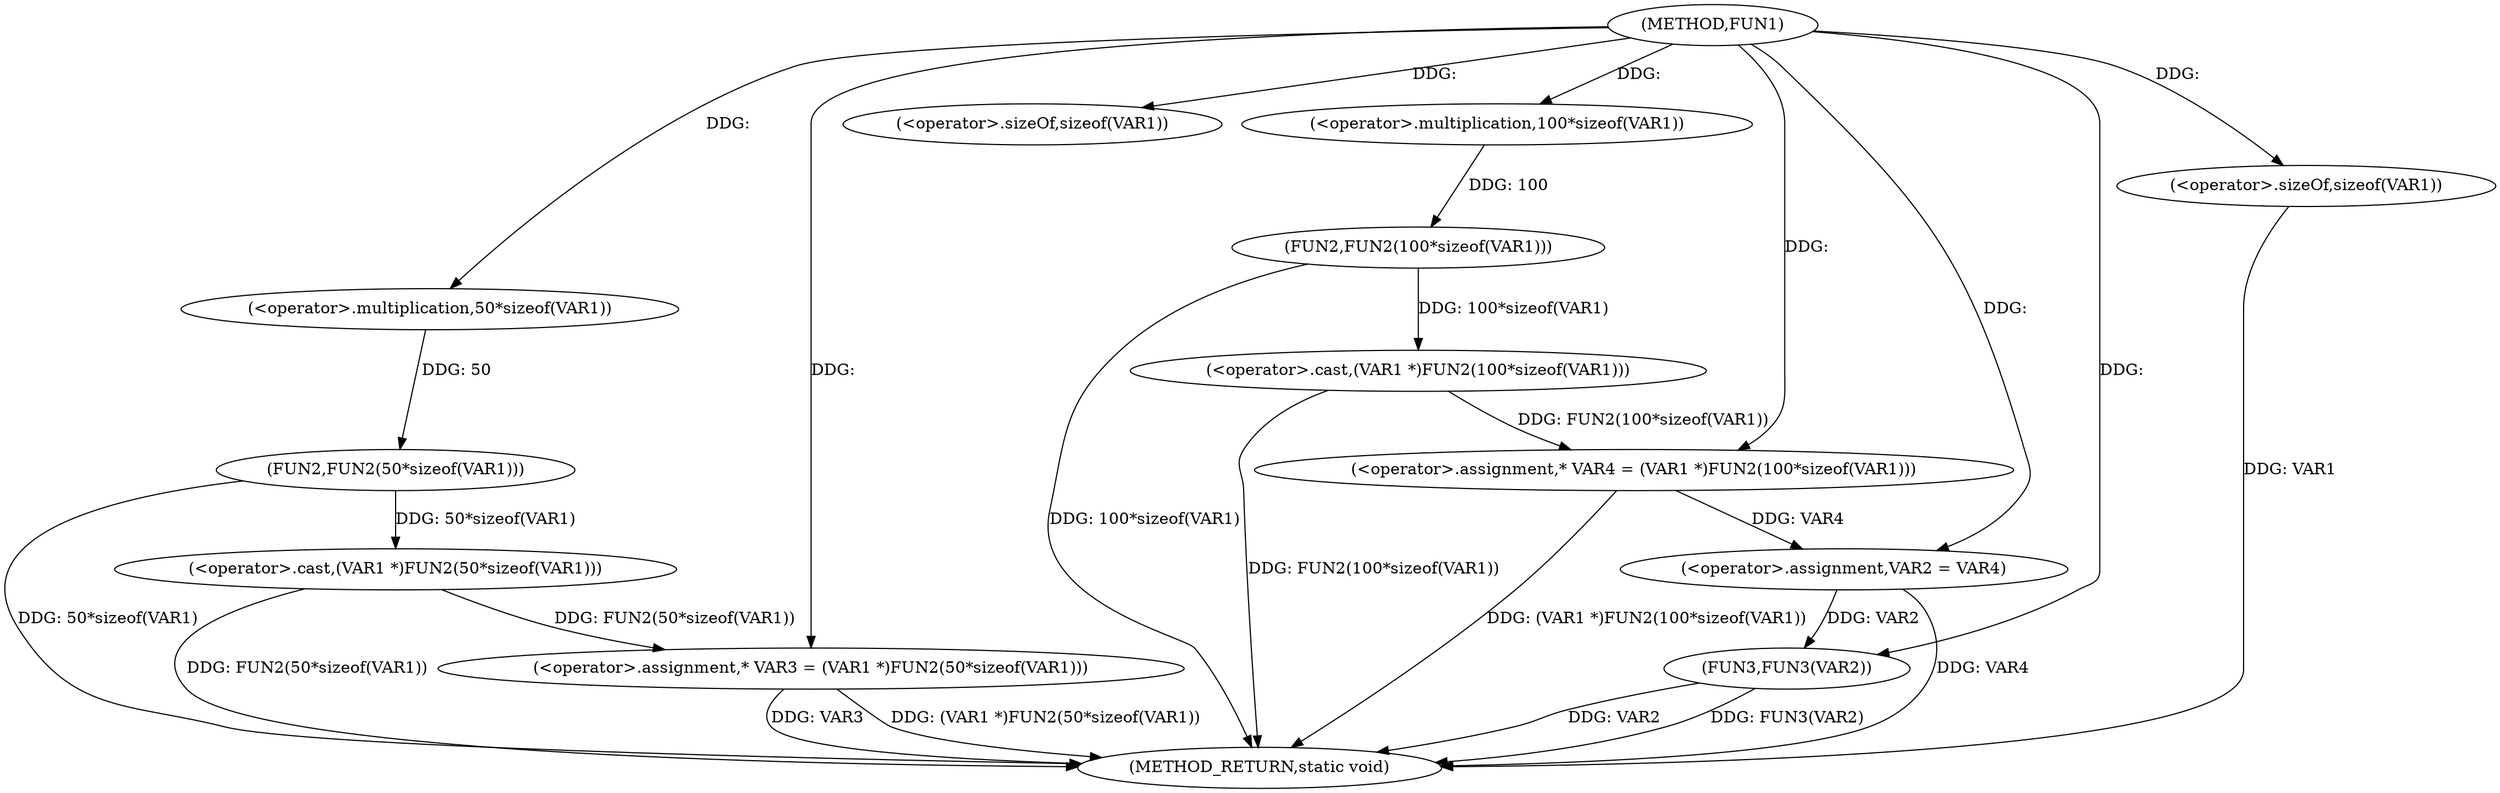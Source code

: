 digraph FUN1 {  
"1000100" [label = "(METHOD,FUN1)" ]
"1000128" [label = "(METHOD_RETURN,static void)" ]
"1000104" [label = "(<operator>.assignment,* VAR3 = (VAR1 *)FUN2(50*sizeof(VAR1)))" ]
"1000106" [label = "(<operator>.cast,(VAR1 *)FUN2(50*sizeof(VAR1)))" ]
"1000108" [label = "(FUN2,FUN2(50*sizeof(VAR1)))" ]
"1000109" [label = "(<operator>.multiplication,50*sizeof(VAR1))" ]
"1000111" [label = "(<operator>.sizeOf,sizeof(VAR1))" ]
"1000114" [label = "(<operator>.assignment,* VAR4 = (VAR1 *)FUN2(100*sizeof(VAR1)))" ]
"1000116" [label = "(<operator>.cast,(VAR1 *)FUN2(100*sizeof(VAR1)))" ]
"1000118" [label = "(FUN2,FUN2(100*sizeof(VAR1)))" ]
"1000119" [label = "(<operator>.multiplication,100*sizeof(VAR1))" ]
"1000121" [label = "(<operator>.sizeOf,sizeof(VAR1))" ]
"1000123" [label = "(<operator>.assignment,VAR2 = VAR4)" ]
"1000126" [label = "(FUN3,FUN3(VAR2))" ]
  "1000126" -> "1000128"  [ label = "DDG: FUN3(VAR2)"] 
  "1000123" -> "1000128"  [ label = "DDG: VAR4"] 
  "1000106" -> "1000128"  [ label = "DDG: FUN2(50*sizeof(VAR1))"] 
  "1000104" -> "1000128"  [ label = "DDG: VAR3"] 
  "1000126" -> "1000128"  [ label = "DDG: VAR2"] 
  "1000116" -> "1000128"  [ label = "DDG: FUN2(100*sizeof(VAR1))"] 
  "1000121" -> "1000128"  [ label = "DDG: VAR1"] 
  "1000118" -> "1000128"  [ label = "DDG: 100*sizeof(VAR1)"] 
  "1000114" -> "1000128"  [ label = "DDG: (VAR1 *)FUN2(100*sizeof(VAR1))"] 
  "1000104" -> "1000128"  [ label = "DDG: (VAR1 *)FUN2(50*sizeof(VAR1))"] 
  "1000108" -> "1000128"  [ label = "DDG: 50*sizeof(VAR1)"] 
  "1000106" -> "1000104"  [ label = "DDG: FUN2(50*sizeof(VAR1))"] 
  "1000100" -> "1000104"  [ label = "DDG: "] 
  "1000108" -> "1000106"  [ label = "DDG: 50*sizeof(VAR1)"] 
  "1000109" -> "1000108"  [ label = "DDG: 50"] 
  "1000100" -> "1000109"  [ label = "DDG: "] 
  "1000100" -> "1000111"  [ label = "DDG: "] 
  "1000116" -> "1000114"  [ label = "DDG: FUN2(100*sizeof(VAR1))"] 
  "1000100" -> "1000114"  [ label = "DDG: "] 
  "1000118" -> "1000116"  [ label = "DDG: 100*sizeof(VAR1)"] 
  "1000119" -> "1000118"  [ label = "DDG: 100"] 
  "1000100" -> "1000119"  [ label = "DDG: "] 
  "1000100" -> "1000121"  [ label = "DDG: "] 
  "1000114" -> "1000123"  [ label = "DDG: VAR4"] 
  "1000100" -> "1000123"  [ label = "DDG: "] 
  "1000123" -> "1000126"  [ label = "DDG: VAR2"] 
  "1000100" -> "1000126"  [ label = "DDG: "] 
}

